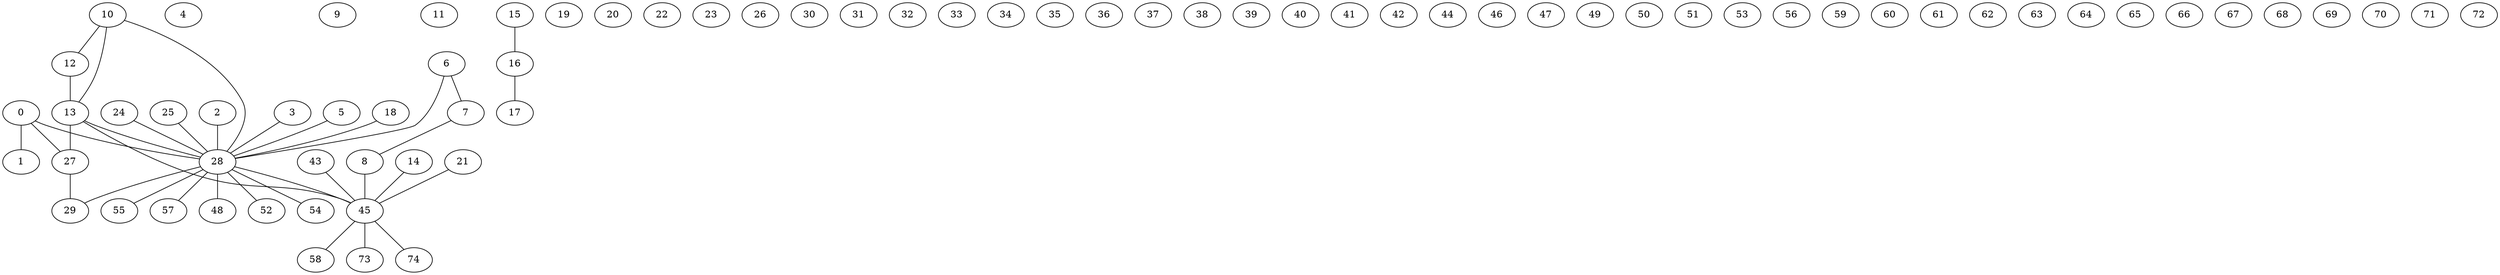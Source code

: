 graph {
	0 -- 1
	0 -- 27
	0 -- 28
	2 -- 28
	3 -- 28
	4
	5 -- 28
	6 -- 7
	6 -- 28
	7 -- 8
	8 -- 45
	9
	10 -- 12
	10 -- 13
	10 -- 28
	11
	12 -- 13
	13 -- 27
	13 -- 28
	13 -- 45
	14 -- 45
	15 -- 16
	16 -- 17
	18 -- 28
	19
	20
	21 -- 45
	22
	23
	24 -- 28
	25 -- 28
	26
	27 -- 29
	28 -- 29
	28 -- 45
	28 -- 48
	28 -- 52
	28 -- 54
	28 -- 55
	28 -- 57
	30
	31
	32
	33
	34
	35
	36
	37
	38
	39
	40
	41
	42
	43 -- 45
	44
	45 -- 58
	45 -- 73
	45 -- 74
	46
	47
	49
	50
	51
	53
	56
	59
	60
	61
	62
	63
	64
	65
	66
	67
	68
	69
	70
	71
	72
}
